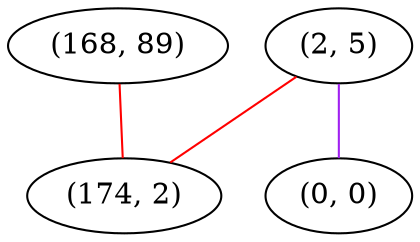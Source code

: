 graph "" {
"(168, 89)";
"(2, 5)";
"(174, 2)";
"(0, 0)";
"(168, 89)" -- "(174, 2)"  [color=red, key=0, weight=1];
"(2, 5)" -- "(174, 2)"  [color=red, key=0, weight=1];
"(2, 5)" -- "(0, 0)"  [color=purple, key=0, weight=4];
}
